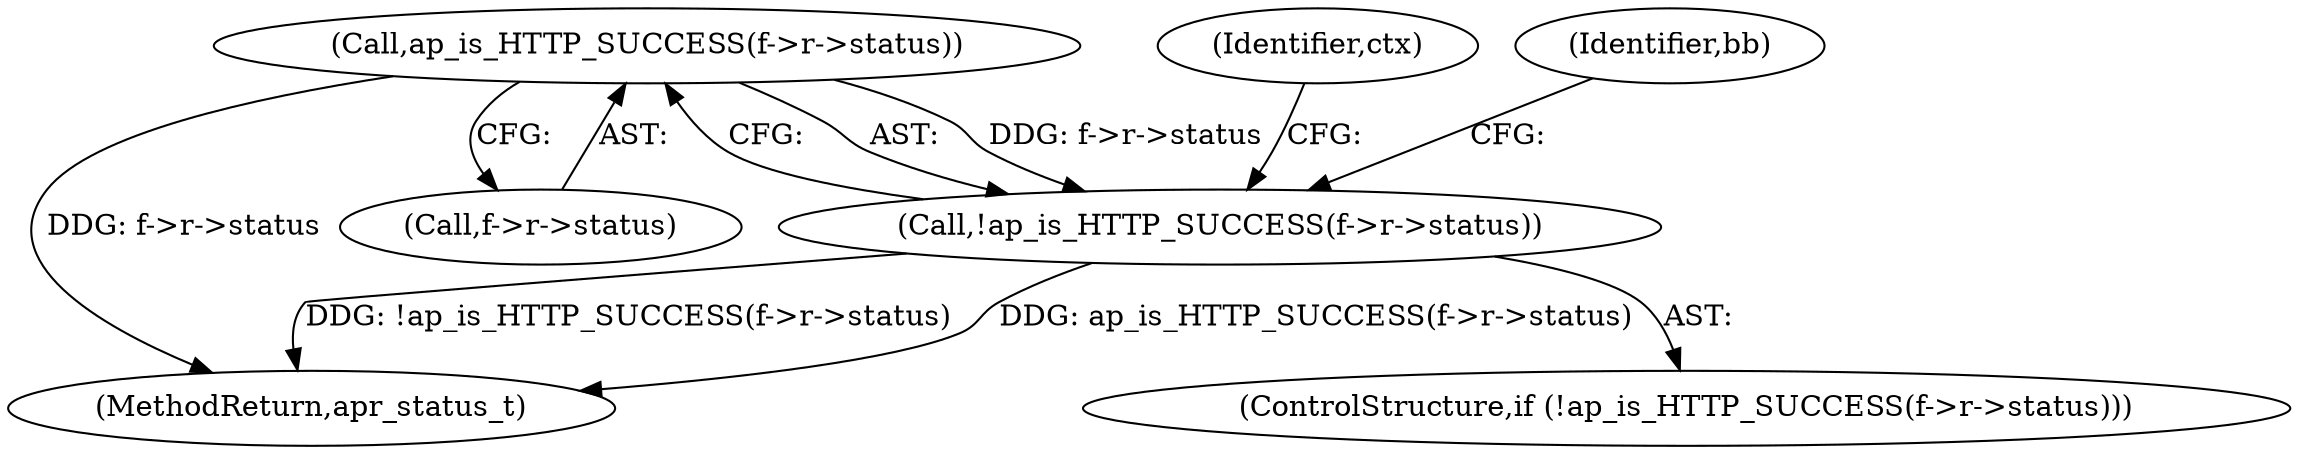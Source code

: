 digraph "0_httpd_e427c41257957b57036d5a549b260b6185d1dd73@pointer" {
"1000425" [label="(Call,ap_is_HTTP_SUCCESS(f->r->status))"];
"1000424" [label="(Call,!ap_is_HTTP_SUCCESS(f->r->status))"];
"1000434" [label="(Identifier,ctx)"];
"1000448" [label="(Identifier,bb)"];
"1000910" [label="(MethodReturn,apr_status_t)"];
"1000423" [label="(ControlStructure,if (!ap_is_HTTP_SUCCESS(f->r->status)))"];
"1000424" [label="(Call,!ap_is_HTTP_SUCCESS(f->r->status))"];
"1000425" [label="(Call,ap_is_HTTP_SUCCESS(f->r->status))"];
"1000426" [label="(Call,f->r->status)"];
"1000425" -> "1000424"  [label="AST: "];
"1000425" -> "1000426"  [label="CFG: "];
"1000426" -> "1000425"  [label="AST: "];
"1000424" -> "1000425"  [label="CFG: "];
"1000425" -> "1000910"  [label="DDG: f->r->status"];
"1000425" -> "1000424"  [label="DDG: f->r->status"];
"1000424" -> "1000423"  [label="AST: "];
"1000434" -> "1000424"  [label="CFG: "];
"1000448" -> "1000424"  [label="CFG: "];
"1000424" -> "1000910"  [label="DDG: ap_is_HTTP_SUCCESS(f->r->status)"];
"1000424" -> "1000910"  [label="DDG: !ap_is_HTTP_SUCCESS(f->r->status)"];
}
